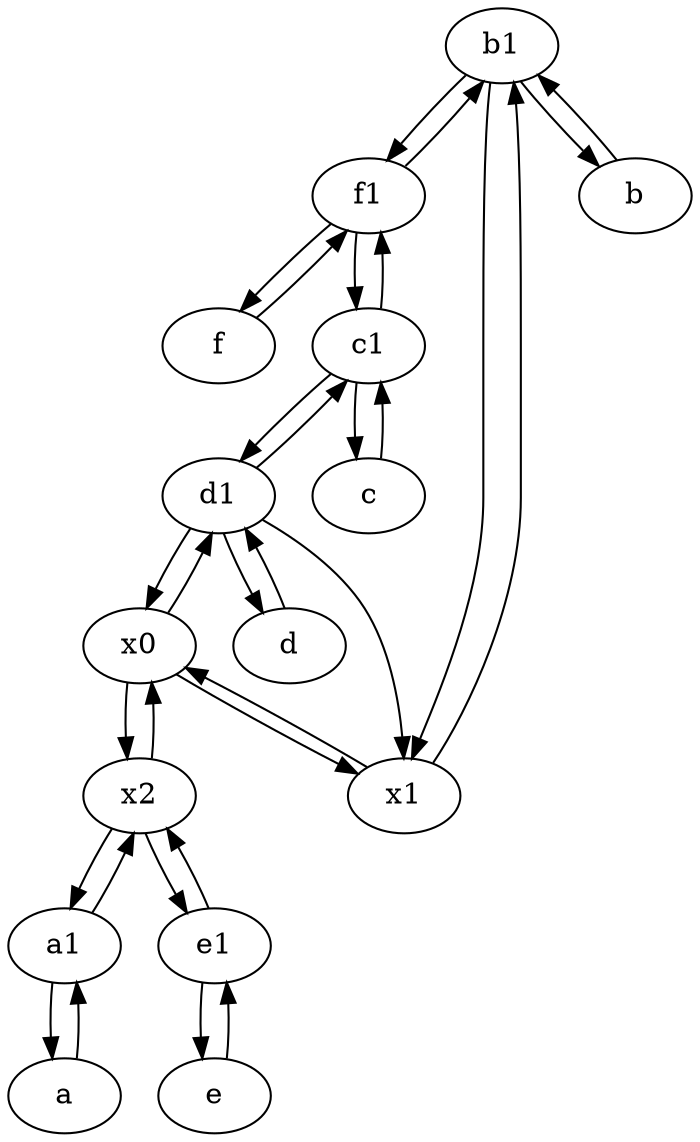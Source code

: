 digraph  {
	b1 [pos="45,20!"];
	x0;
	d1 [pos="25,30!"];
	f1;
	c [pos="20,10!"];
	d [pos="20,30!"];
	x1;
	a1 [pos="40,15!"];
	e1 [pos="25,45!"];
	b [pos="50,20!"];
	f [pos="15,45!"];
	x2;
	e [pos="30,50!"];
	a [pos="40,10!"];
	c1 [pos="30,15!"];
	x2 -> e1;
	c1 -> c;
	b -> b1;
	a1 -> x2;
	x0 -> d1;
	d1 -> x1;
	c1 -> d1;
	x2 -> a1;
	f1 -> b1;
	e -> e1;
	d -> d1;
	b1 -> x1;
	x1 -> b1;
	b1 -> f1;
	x0 -> x1;
	x0 -> x2;
	c1 -> f1;
	d1 -> d;
	d1 -> c1;
	b1 -> b;
	f1 -> c1;
	d1 -> x0;
	x2 -> x0;
	c -> c1;
	x1 -> x0;
	f -> f1;
	a -> a1;
	a1 -> a;
	e1 -> x2;
	e1 -> e;
	f1 -> f;

	}
